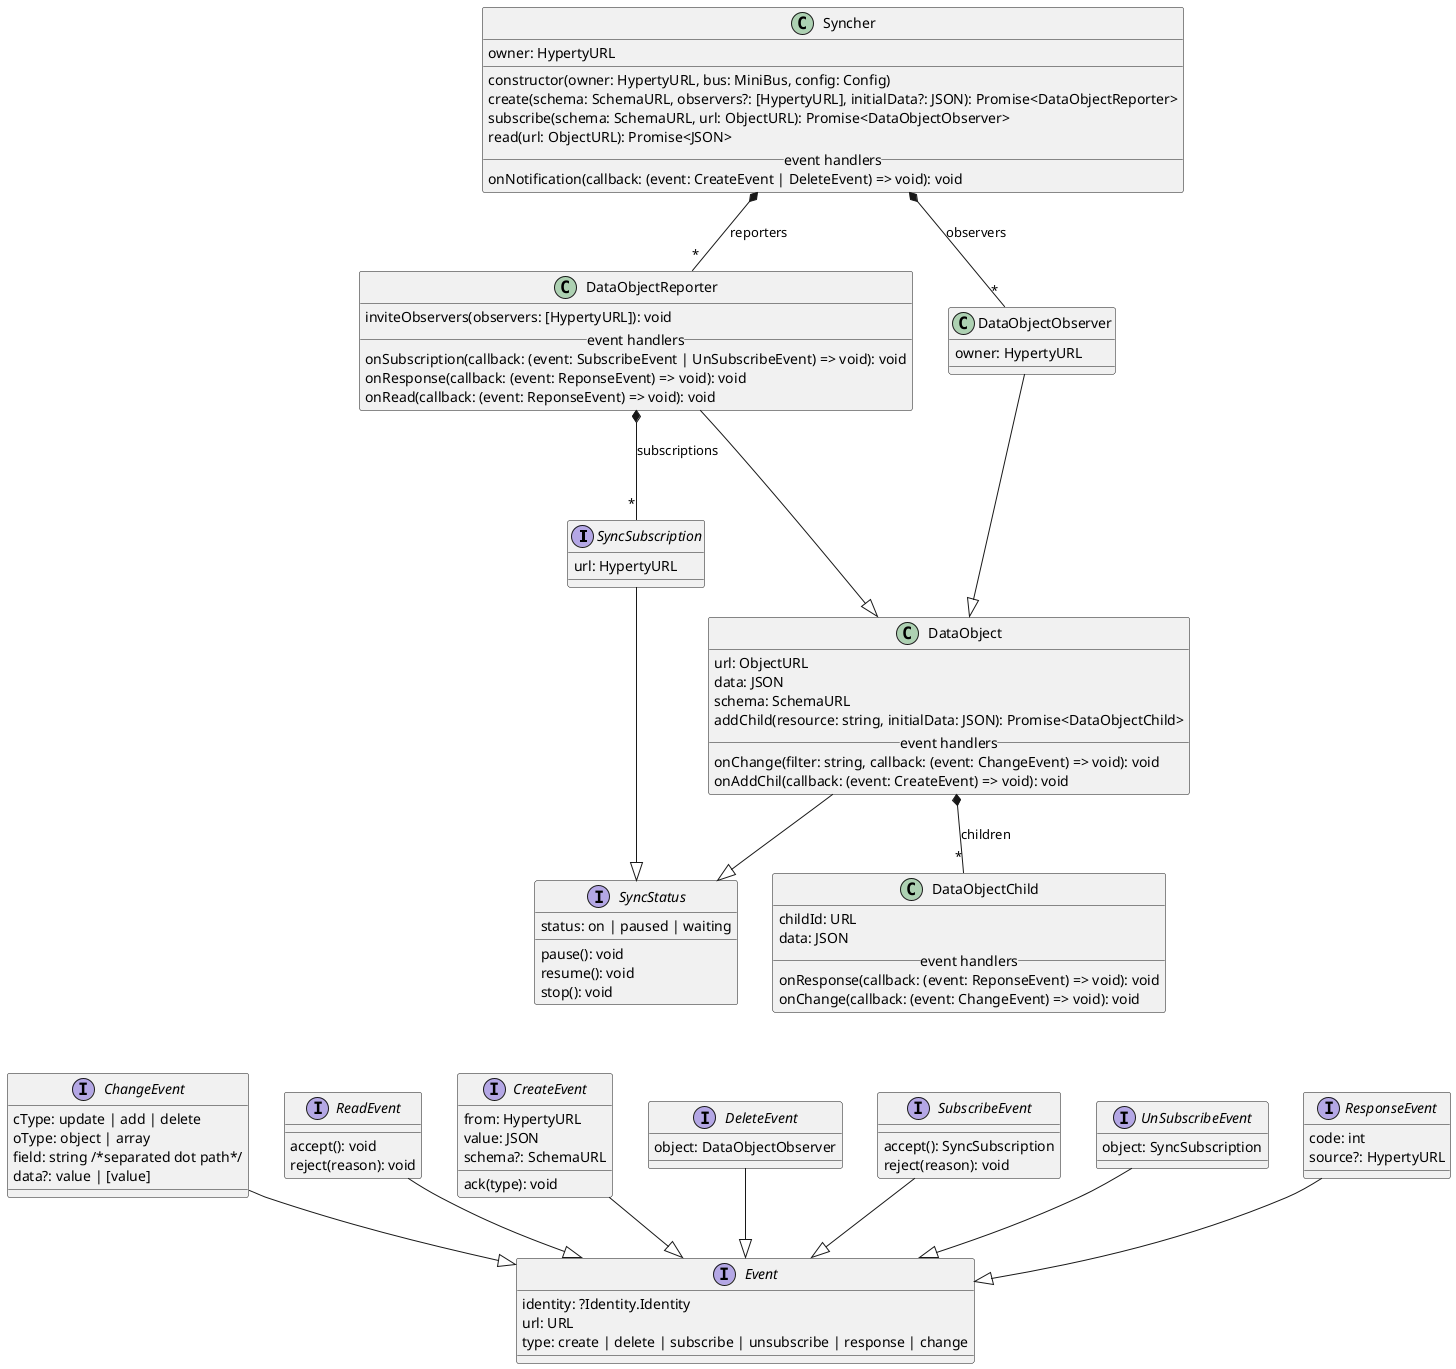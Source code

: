 @startuml

interface SyncSubscription {
  url: HypertyURL
}

interface SyncStatus {
  status: on | paused | waiting
  pause(): void
  resume(): void
  stop(): void
}

class Syncher {
  owner: HypertyURL
  __
  constructor(owner: HypertyURL, bus: MiniBus, config: Config)
  create(schema: SchemaURL, observers?: [HypertyURL], initialData?: JSON): Promise<DataObjectReporter>
  subscribe(schema: SchemaURL, url: ObjectURL): Promise<DataObjectObserver>
  read(url: ObjectURL): Promise<JSON>
  __ event handlers __
  onNotification(callback: (event: CreateEvent | DeleteEvent) => void): void
}

class DataObject {
  url: ObjectURL
  data: JSON
  schema: SchemaURL
  addChild(resource: string, initialData: JSON): Promise<DataObjectChild>
  __ event handlers __
  onChange(filter: string, callback: (event: ChangeEvent) => void): void
  onAddChil(callback: (event: CreateEvent) => void): void
}

class DataObjectChild {
  childId: URL
  data: JSON
  __ event handlers __
  onResponse(callback: (event: ReponseEvent) => void): void
  onChange(callback: (event: ChangeEvent) => void): void
}

class DataObjectReporter {
  inviteObservers(observers: [HypertyURL]): void
  __ event handlers __
  onSubscription(callback: (event: SubscribeEvent | UnSubscribeEvent) => void): void
  onResponse(callback: (event: ReponseEvent) => void): void
  onRead(callback: (event: ReponseEvent) => void): void
}

class DataObjectObserver {
  owner: HypertyURL
}

interface Event {
  identity: ?Identity.Identity
  url: URL
  type: create | delete | subscribe | unsubscribe | response | change
}

interface CreateEvent {
  from: HypertyURL
  value: JSON
  schema?: SchemaURL
  ack(type): void
}

interface DeleteEvent {
  object: DataObjectObserver
}

interface SubscribeEvent {
  accept(): SyncSubscription
  reject(reason): void
}

interface UnSubscribeEvent {
  object: SyncSubscription
}

interface ResponseEvent {
  code: int
  source?: HypertyURL
}

interface ChangeEvent {
  cType: update | add | delete
  oType: object | array
  field: string /*separated dot path*/
  data?: value | [value]
}

interface ReadEvent {
  accept(): void
  reject(reason): void
}

CreateEvent --|> Event
DeleteEvent --|> Event
SubscribeEvent --|> Event
UnSubscribeEvent --|> Event
ResponseEvent --|> Event
ChangeEvent --|> Event
ReadEvent --|> Event

SyncSubscription --|> SyncStatus

DataObject --|> SyncStatus
DataObject *--"*" DataObjectChild:children

DataObjectObserver ---|> DataObject

DataObjectReporter ---|> DataObject
DataObjectReporter *--"*" SyncSubscription:subscriptions

Syncher *--"*" DataObjectReporter:reporters
Syncher *--"*" DataObjectObserver:observers

DataObjectChild -[hidden]down- DeleteEvent
DataObjectChild -[hidden]down- CreateEvent
DataObjectChild -[hidden]down- SubscribeEvent
DataObjectChild -[hidden]down- UnSubscribeEvent
DataObjectChild -[hidden]down- ResponseEvent

@enduml
